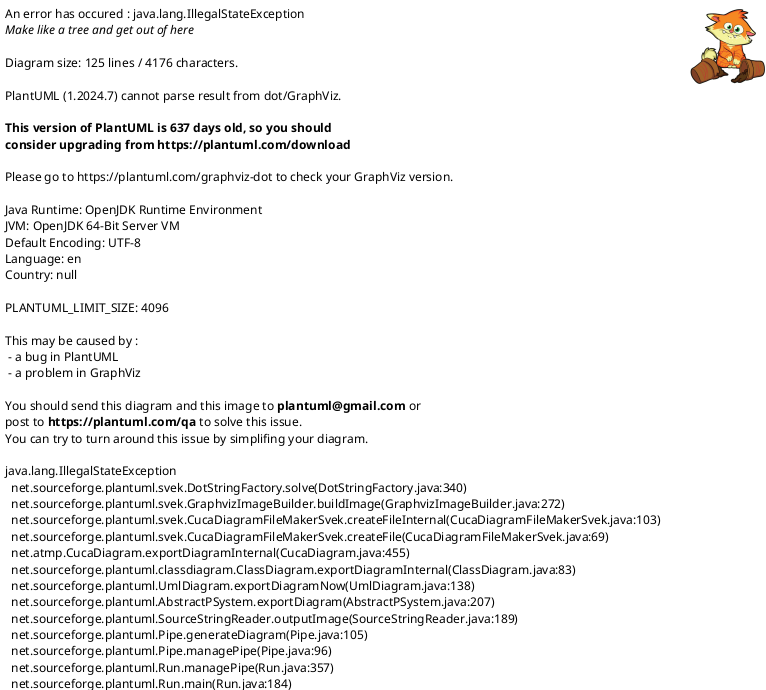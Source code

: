 @startuml
skinparam backgroundColor #F5F5F5
skinparam packageStyle rectangle
allowmixing
skinparam linetype ortho

title Kafka Producer and Consumer Detailed Architecture

rectangle "Kafka System" {
    
    rectangle "Producer Components" as ProducerComponents {
        component "Producer" as Producer #87CEFA
        component "ProducerInterceptor" as ProducerInterceptor #87CEFA
        component "Serializer" as Serializer #87CEFA
        component "Partitioner" as Partitioner #87CEFA
        component "RecordAccumulator" as RecordAccumulator #87CEFA
        component "Sender" as Sender #87CEFA

        Producer -[#FF6347,thickness=2]-> ProducerInterceptor : 1
        ProducerInterceptor -[#FF6347,thickness=2]-> Serializer : 2
        Serializer -[#FF6347,thickness=2]-> Partitioner : 3
        Partitioner -[#FF6347,thickness=2]-> RecordAccumulator : 4
        RecordAccumulator -[#FF6347,thickness=2]-> Sender : 5
    }

    rectangle "Consumer Components" as ConsumerComponents {
        component "Consumer" as Consumer #FFA07A
        component "Coordinator" as Coordinator #FFA07A
        component "PartitionAssignor" as PartitionAssignor #FFA07A
        component "FetchManager" as FetchManager #FFA07A
        component "Deserializer" as Deserializer #FFA07A
        component "ConsumerInterceptor" as ConsumerInterceptor #FFA07A

        Consumer -[#4682B4,thickness=2]-> Coordinator : 1
        Coordinator -[#4682B4,thickness=2]-> PartitionAssignor : 2
        PartitionAssignor -[#4682B4,thickness=2]-> FetchManager : 3
        FetchManager -[#4682B4,thickness=2]-> Deserializer : 4
        Deserializer -[#4682B4,thickness=2]-> ConsumerInterceptor : 5
    }

    component "Broker" as Broker #98FB98

    Sender -[#FF6347,thickness=2]-> Broker : <color:#FF6347>6. Send messages</color>
    Broker -[#4682B4,thickness=2]-> FetchManager : <color:#4682B4>6. Deliver messages</color>
}

note right of Producer
  Initiates message production process
  <b>Bottleneck:</b> High message volume
  <b>Optimize:</b> Increase batch size, use async sends
end note

note right of ProducerInterceptor
  Intercepts and modifies messages
  <b>Bottleneck:</b> Complex interception logic
  <b>Optimize:</b> Keep interception logic simple
end note

note right of Serializer
  Converts messages to byte arrays
  <b>Bottleneck:</b> Inefficient serialization
  <b>Optimize:</b> Use efficient formats (e.g., Avro)
end note

note right of Partitioner
  Determines message partition
  <b>Bottleneck:</b> Uneven partition distribution
  <b>Optimize:</b> Implement custom partitioner if needed
end note

note right of RecordAccumulator
  Batches messages for efficiency
  <b>Bottleneck:</b> Memory usage for large batches
  <b>Optimize:</b> Fine-tune batch.size and linger.ms
end note

note right of Sender
  Sends batched messages to broker
  <b>Bottleneck:</b> Network I/O
  <b>Optimize:</b> Increase buffer.memory, use compression
end note

note left of Consumer
  Initiates message consumption process
  <b>Bottleneck:</b> Slow message processing
  <b>Optimize:</b> Increase consumer threads
end note

note left of Coordinator
  Manages consumer group membership
  <b>Bottleneck:</b> Frequent rebalances
  <b>Optimize:</b> Tune session.timeout.ms
end note

note left of PartitionAssignor
  Assigns partitions to consumers
  <b>Bottleneck:</b> Uneven partition assignment
  <b>Optimize:</b> Use appropriate assignment strategy
end note

note left of FetchManager
  Fetches messages from broker
  <b>Bottleneck:</b> Fetch size too small
  <b>Optimize:</b> Increase fetch.min.bytes
end note

note left of Deserializer
  Converts byte arrays back to messages
  <b>Bottleneck:</b> Inefficient deserialization
  <b>Optimize:</b> Use efficient deserialization methods
end note

note left of ConsumerInterceptor
  Intercepts and processes consumed messages
  <b>Bottleneck:</b> Complex interception logic
  <b>Optimize:</b> Keep interception logic simple
end note

note bottom of Broker
  Stores and manages message topics and partitions
  <b>Bottleneck:</b> Disk I/O, network bandwidth
  <b>Optimize:</b> Use SSDs, RAID, increase num.io.threads, network capacity
end note

@enduml
